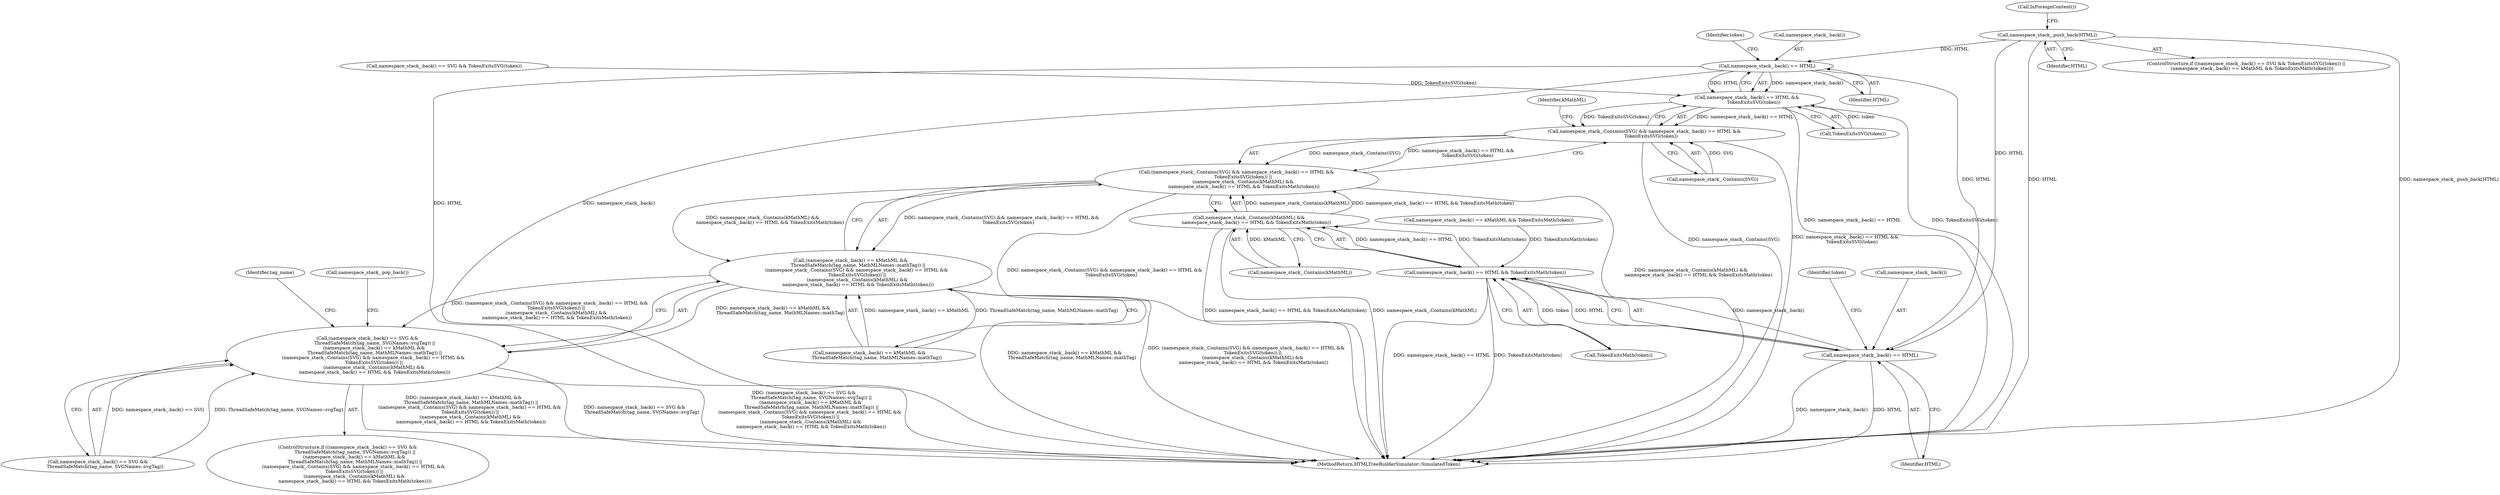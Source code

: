 digraph "1_Chrome_133bc5c262b2555af223263452e9875a95db9eb7@del" {
"1000294" [label="(Call,namespace_stack_.back() == HTML)"];
"1000149" [label="(Call,namespace_stack_.push_back(HTML))"];
"1000293" [label="(Call,namespace_stack_.back() == HTML &&\n         TokenExitsSVG(token))"];
"1000290" [label="(Call,namespace_stack_.Contains(SVG) && namespace_stack_.back() == HTML &&\n         TokenExitsSVG(token))"];
"1000289" [label="(Call,(namespace_stack_.Contains(SVG) && namespace_stack_.back() == HTML &&\n         TokenExitsSVG(token)) ||\n         (namespace_stack_.Contains(kMathML) &&\n          namespace_stack_.back() == HTML && TokenExitsMath(token)))"];
"1000281" [label="(Call,(namespace_stack_.back() == kMathML &&\n          ThreadSafeMatch(tag_name, MathMLNames::mathTag)) ||\n        (namespace_stack_.Contains(SVG) && namespace_stack_.back() == HTML &&\n         TokenExitsSVG(token)) ||\n         (namespace_stack_.Contains(kMathML) &&\n          namespace_stack_.back() == HTML && TokenExitsMath(token)))"];
"1000273" [label="(Call,(namespace_stack_.back() == SVG &&\n          ThreadSafeMatch(tag_name, SVGNames::svgTag)) ||\n         (namespace_stack_.back() == kMathML &&\n          ThreadSafeMatch(tag_name, MathMLNames::mathTag)) ||\n        (namespace_stack_.Contains(SVG) && namespace_stack_.back() == HTML &&\n         TokenExitsSVG(token)) ||\n         (namespace_stack_.Contains(kMathML) &&\n          namespace_stack_.back() == HTML && TokenExitsMath(token)))"];
"1000303" [label="(Call,namespace_stack_.back() == HTML)"];
"1000302" [label="(Call,namespace_stack_.back() == HTML && TokenExitsMath(token))"];
"1000299" [label="(Call,namespace_stack_.Contains(kMathML) &&\n          namespace_stack_.back() == HTML && TokenExitsMath(token))"];
"1000149" [label="(Call,namespace_stack_.push_back(HTML))"];
"1000300" [label="(Call,namespace_stack_.Contains(kMathML))"];
"1000302" [label="(Call,namespace_stack_.back() == HTML && TokenExitsMath(token))"];
"1000296" [label="(Identifier,HTML)"];
"1000272" [label="(ControlStructure,if ((namespace_stack_.back() == SVG &&\n          ThreadSafeMatch(tag_name, SVGNames::svgTag)) ||\n         (namespace_stack_.back() == kMathML &&\n          ThreadSafeMatch(tag_name, MathMLNames::mathTag)) ||\n        (namespace_stack_.Contains(SVG) && namespace_stack_.back() == HTML &&\n         TokenExitsSVG(token)) ||\n         (namespace_stack_.Contains(kMathML) &&\n          namespace_stack_.back() == HTML && TokenExitsMath(token))))"];
"1000273" [label="(Call,(namespace_stack_.back() == SVG &&\n          ThreadSafeMatch(tag_name, SVGNames::svgTag)) ||\n         (namespace_stack_.back() == kMathML &&\n          ThreadSafeMatch(tag_name, MathMLNames::mathTag)) ||\n        (namespace_stack_.Contains(SVG) && namespace_stack_.back() == HTML &&\n         TokenExitsSVG(token)) ||\n         (namespace_stack_.Contains(kMathML) &&\n          namespace_stack_.back() == HTML && TokenExitsMath(token)))"];
"1000291" [label="(Call,namespace_stack_.Contains(SVG))"];
"1000307" [label="(Identifier,token)"];
"1000298" [label="(Identifier,token)"];
"1000344" [label="(MethodReturn,HTMLTreeBuilderSimulator::SimulatedToken)"];
"1000294" [label="(Call,namespace_stack_.back() == HTML)"];
"1000153" [label="(Call,InForeignContent())"];
"1000150" [label="(Identifier,HTML)"];
"1000312" [label="(Identifier,tag_name)"];
"1000274" [label="(Call,namespace_stack_.back() == SVG &&\n          ThreadSafeMatch(tag_name, SVGNames::svgTag))"];
"1000304" [label="(Call,namespace_stack_.back())"];
"1000299" [label="(Call,namespace_stack_.Contains(kMathML) &&\n          namespace_stack_.back() == HTML && TokenExitsMath(token))"];
"1000309" [label="(Call,namespace_stack_.pop_back())"];
"1000301" [label="(Identifier,kMathML)"];
"1000306" [label="(Call,TokenExitsMath(token))"];
"1000303" [label="(Call,namespace_stack_.back() == HTML)"];
"1000137" [label="(Call,namespace_stack_.back() == SVG && TokenExitsSVG(token))"];
"1000295" [label="(Call,namespace_stack_.back())"];
"1000297" [label="(Call,TokenExitsSVG(token))"];
"1000305" [label="(Identifier,HTML)"];
"1000290" [label="(Call,namespace_stack_.Contains(SVG) && namespace_stack_.back() == HTML &&\n         TokenExitsSVG(token))"];
"1000135" [label="(ControlStructure,if ((namespace_stack_.back() == SVG && TokenExitsSVG(token)) ||\n        (namespace_stack_.back() == kMathML && TokenExitsMath(token))))"];
"1000282" [label="(Call,namespace_stack_.back() == kMathML &&\n          ThreadSafeMatch(tag_name, MathMLNames::mathTag))"];
"1000281" [label="(Call,(namespace_stack_.back() == kMathML &&\n          ThreadSafeMatch(tag_name, MathMLNames::mathTag)) ||\n        (namespace_stack_.Contains(SVG) && namespace_stack_.back() == HTML &&\n         TokenExitsSVG(token)) ||\n         (namespace_stack_.Contains(kMathML) &&\n          namespace_stack_.back() == HTML && TokenExitsMath(token)))"];
"1000143" [label="(Call,namespace_stack_.back() == kMathML && TokenExitsMath(token))"];
"1000289" [label="(Call,(namespace_stack_.Contains(SVG) && namespace_stack_.back() == HTML &&\n         TokenExitsSVG(token)) ||\n         (namespace_stack_.Contains(kMathML) &&\n          namespace_stack_.back() == HTML && TokenExitsMath(token)))"];
"1000293" [label="(Call,namespace_stack_.back() == HTML &&\n         TokenExitsSVG(token))"];
"1000294" -> "1000293"  [label="AST: "];
"1000294" -> "1000296"  [label="CFG: "];
"1000295" -> "1000294"  [label="AST: "];
"1000296" -> "1000294"  [label="AST: "];
"1000298" -> "1000294"  [label="CFG: "];
"1000293" -> "1000294"  [label="CFG: "];
"1000294" -> "1000344"  [label="DDG: HTML"];
"1000294" -> "1000344"  [label="DDG: namespace_stack_.back()"];
"1000294" -> "1000293"  [label="DDG: namespace_stack_.back()"];
"1000294" -> "1000293"  [label="DDG: HTML"];
"1000149" -> "1000294"  [label="DDG: HTML"];
"1000294" -> "1000303"  [label="DDG: HTML"];
"1000149" -> "1000135"  [label="AST: "];
"1000149" -> "1000150"  [label="CFG: "];
"1000150" -> "1000149"  [label="AST: "];
"1000153" -> "1000149"  [label="CFG: "];
"1000149" -> "1000344"  [label="DDG: namespace_stack_.push_back(HTML)"];
"1000149" -> "1000344"  [label="DDG: HTML"];
"1000149" -> "1000303"  [label="DDG: HTML"];
"1000293" -> "1000290"  [label="AST: "];
"1000293" -> "1000297"  [label="CFG: "];
"1000297" -> "1000293"  [label="AST: "];
"1000290" -> "1000293"  [label="CFG: "];
"1000293" -> "1000344"  [label="DDG: namespace_stack_.back() == HTML"];
"1000293" -> "1000344"  [label="DDG: TokenExitsSVG(token)"];
"1000293" -> "1000290"  [label="DDG: namespace_stack_.back() == HTML"];
"1000293" -> "1000290"  [label="DDG: TokenExitsSVG(token)"];
"1000297" -> "1000293"  [label="DDG: token"];
"1000137" -> "1000293"  [label="DDG: TokenExitsSVG(token)"];
"1000290" -> "1000289"  [label="AST: "];
"1000290" -> "1000291"  [label="CFG: "];
"1000291" -> "1000290"  [label="AST: "];
"1000301" -> "1000290"  [label="CFG: "];
"1000289" -> "1000290"  [label="CFG: "];
"1000290" -> "1000344"  [label="DDG: namespace_stack_.Contains(SVG)"];
"1000290" -> "1000344"  [label="DDG: namespace_stack_.back() == HTML &&\n         TokenExitsSVG(token)"];
"1000290" -> "1000289"  [label="DDG: namespace_stack_.Contains(SVG)"];
"1000290" -> "1000289"  [label="DDG: namespace_stack_.back() == HTML &&\n         TokenExitsSVG(token)"];
"1000291" -> "1000290"  [label="DDG: SVG"];
"1000289" -> "1000281"  [label="AST: "];
"1000289" -> "1000299"  [label="CFG: "];
"1000299" -> "1000289"  [label="AST: "];
"1000281" -> "1000289"  [label="CFG: "];
"1000289" -> "1000344"  [label="DDG: namespace_stack_.Contains(SVG) && namespace_stack_.back() == HTML &&\n         TokenExitsSVG(token)"];
"1000289" -> "1000344"  [label="DDG: namespace_stack_.Contains(kMathML) &&\n          namespace_stack_.back() == HTML && TokenExitsMath(token)"];
"1000289" -> "1000281"  [label="DDG: namespace_stack_.Contains(SVG) && namespace_stack_.back() == HTML &&\n         TokenExitsSVG(token)"];
"1000289" -> "1000281"  [label="DDG: namespace_stack_.Contains(kMathML) &&\n          namespace_stack_.back() == HTML && TokenExitsMath(token)"];
"1000299" -> "1000289"  [label="DDG: namespace_stack_.Contains(kMathML)"];
"1000299" -> "1000289"  [label="DDG: namespace_stack_.back() == HTML && TokenExitsMath(token)"];
"1000281" -> "1000273"  [label="AST: "];
"1000281" -> "1000282"  [label="CFG: "];
"1000282" -> "1000281"  [label="AST: "];
"1000273" -> "1000281"  [label="CFG: "];
"1000281" -> "1000344"  [label="DDG: namespace_stack_.back() == kMathML &&\n          ThreadSafeMatch(tag_name, MathMLNames::mathTag)"];
"1000281" -> "1000344"  [label="DDG: (namespace_stack_.Contains(SVG) && namespace_stack_.back() == HTML &&\n         TokenExitsSVG(token)) ||\n         (namespace_stack_.Contains(kMathML) &&\n          namespace_stack_.back() == HTML && TokenExitsMath(token))"];
"1000281" -> "1000273"  [label="DDG: namespace_stack_.back() == kMathML &&\n          ThreadSafeMatch(tag_name, MathMLNames::mathTag)"];
"1000281" -> "1000273"  [label="DDG: (namespace_stack_.Contains(SVG) && namespace_stack_.back() == HTML &&\n         TokenExitsSVG(token)) ||\n         (namespace_stack_.Contains(kMathML) &&\n          namespace_stack_.back() == HTML && TokenExitsMath(token))"];
"1000282" -> "1000281"  [label="DDG: namespace_stack_.back() == kMathML"];
"1000282" -> "1000281"  [label="DDG: ThreadSafeMatch(tag_name, MathMLNames::mathTag)"];
"1000273" -> "1000272"  [label="AST: "];
"1000273" -> "1000274"  [label="CFG: "];
"1000274" -> "1000273"  [label="AST: "];
"1000309" -> "1000273"  [label="CFG: "];
"1000312" -> "1000273"  [label="CFG: "];
"1000273" -> "1000344"  [label="DDG: namespace_stack_.back() == SVG &&\n          ThreadSafeMatch(tag_name, SVGNames::svgTag)"];
"1000273" -> "1000344"  [label="DDG: (namespace_stack_.back() == SVG &&\n          ThreadSafeMatch(tag_name, SVGNames::svgTag)) ||\n         (namespace_stack_.back() == kMathML &&\n          ThreadSafeMatch(tag_name, MathMLNames::mathTag)) ||\n        (namespace_stack_.Contains(SVG) && namespace_stack_.back() == HTML &&\n         TokenExitsSVG(token)) ||\n         (namespace_stack_.Contains(kMathML) &&\n          namespace_stack_.back() == HTML && TokenExitsMath(token))"];
"1000273" -> "1000344"  [label="DDG: (namespace_stack_.back() == kMathML &&\n          ThreadSafeMatch(tag_name, MathMLNames::mathTag)) ||\n        (namespace_stack_.Contains(SVG) && namespace_stack_.back() == HTML &&\n         TokenExitsSVG(token)) ||\n         (namespace_stack_.Contains(kMathML) &&\n          namespace_stack_.back() == HTML && TokenExitsMath(token))"];
"1000274" -> "1000273"  [label="DDG: namespace_stack_.back() == SVG"];
"1000274" -> "1000273"  [label="DDG: ThreadSafeMatch(tag_name, SVGNames::svgTag)"];
"1000303" -> "1000302"  [label="AST: "];
"1000303" -> "1000305"  [label="CFG: "];
"1000304" -> "1000303"  [label="AST: "];
"1000305" -> "1000303"  [label="AST: "];
"1000307" -> "1000303"  [label="CFG: "];
"1000302" -> "1000303"  [label="CFG: "];
"1000303" -> "1000344"  [label="DDG: namespace_stack_.back()"];
"1000303" -> "1000344"  [label="DDG: HTML"];
"1000303" -> "1000302"  [label="DDG: namespace_stack_.back()"];
"1000303" -> "1000302"  [label="DDG: HTML"];
"1000302" -> "1000299"  [label="AST: "];
"1000302" -> "1000306"  [label="CFG: "];
"1000306" -> "1000302"  [label="AST: "];
"1000299" -> "1000302"  [label="CFG: "];
"1000302" -> "1000344"  [label="DDG: namespace_stack_.back() == HTML"];
"1000302" -> "1000344"  [label="DDG: TokenExitsMath(token)"];
"1000302" -> "1000299"  [label="DDG: namespace_stack_.back() == HTML"];
"1000302" -> "1000299"  [label="DDG: TokenExitsMath(token)"];
"1000143" -> "1000302"  [label="DDG: TokenExitsMath(token)"];
"1000306" -> "1000302"  [label="DDG: token"];
"1000299" -> "1000300"  [label="CFG: "];
"1000300" -> "1000299"  [label="AST: "];
"1000299" -> "1000344"  [label="DDG: namespace_stack_.back() == HTML && TokenExitsMath(token)"];
"1000299" -> "1000344"  [label="DDG: namespace_stack_.Contains(kMathML)"];
"1000300" -> "1000299"  [label="DDG: kMathML"];
}
